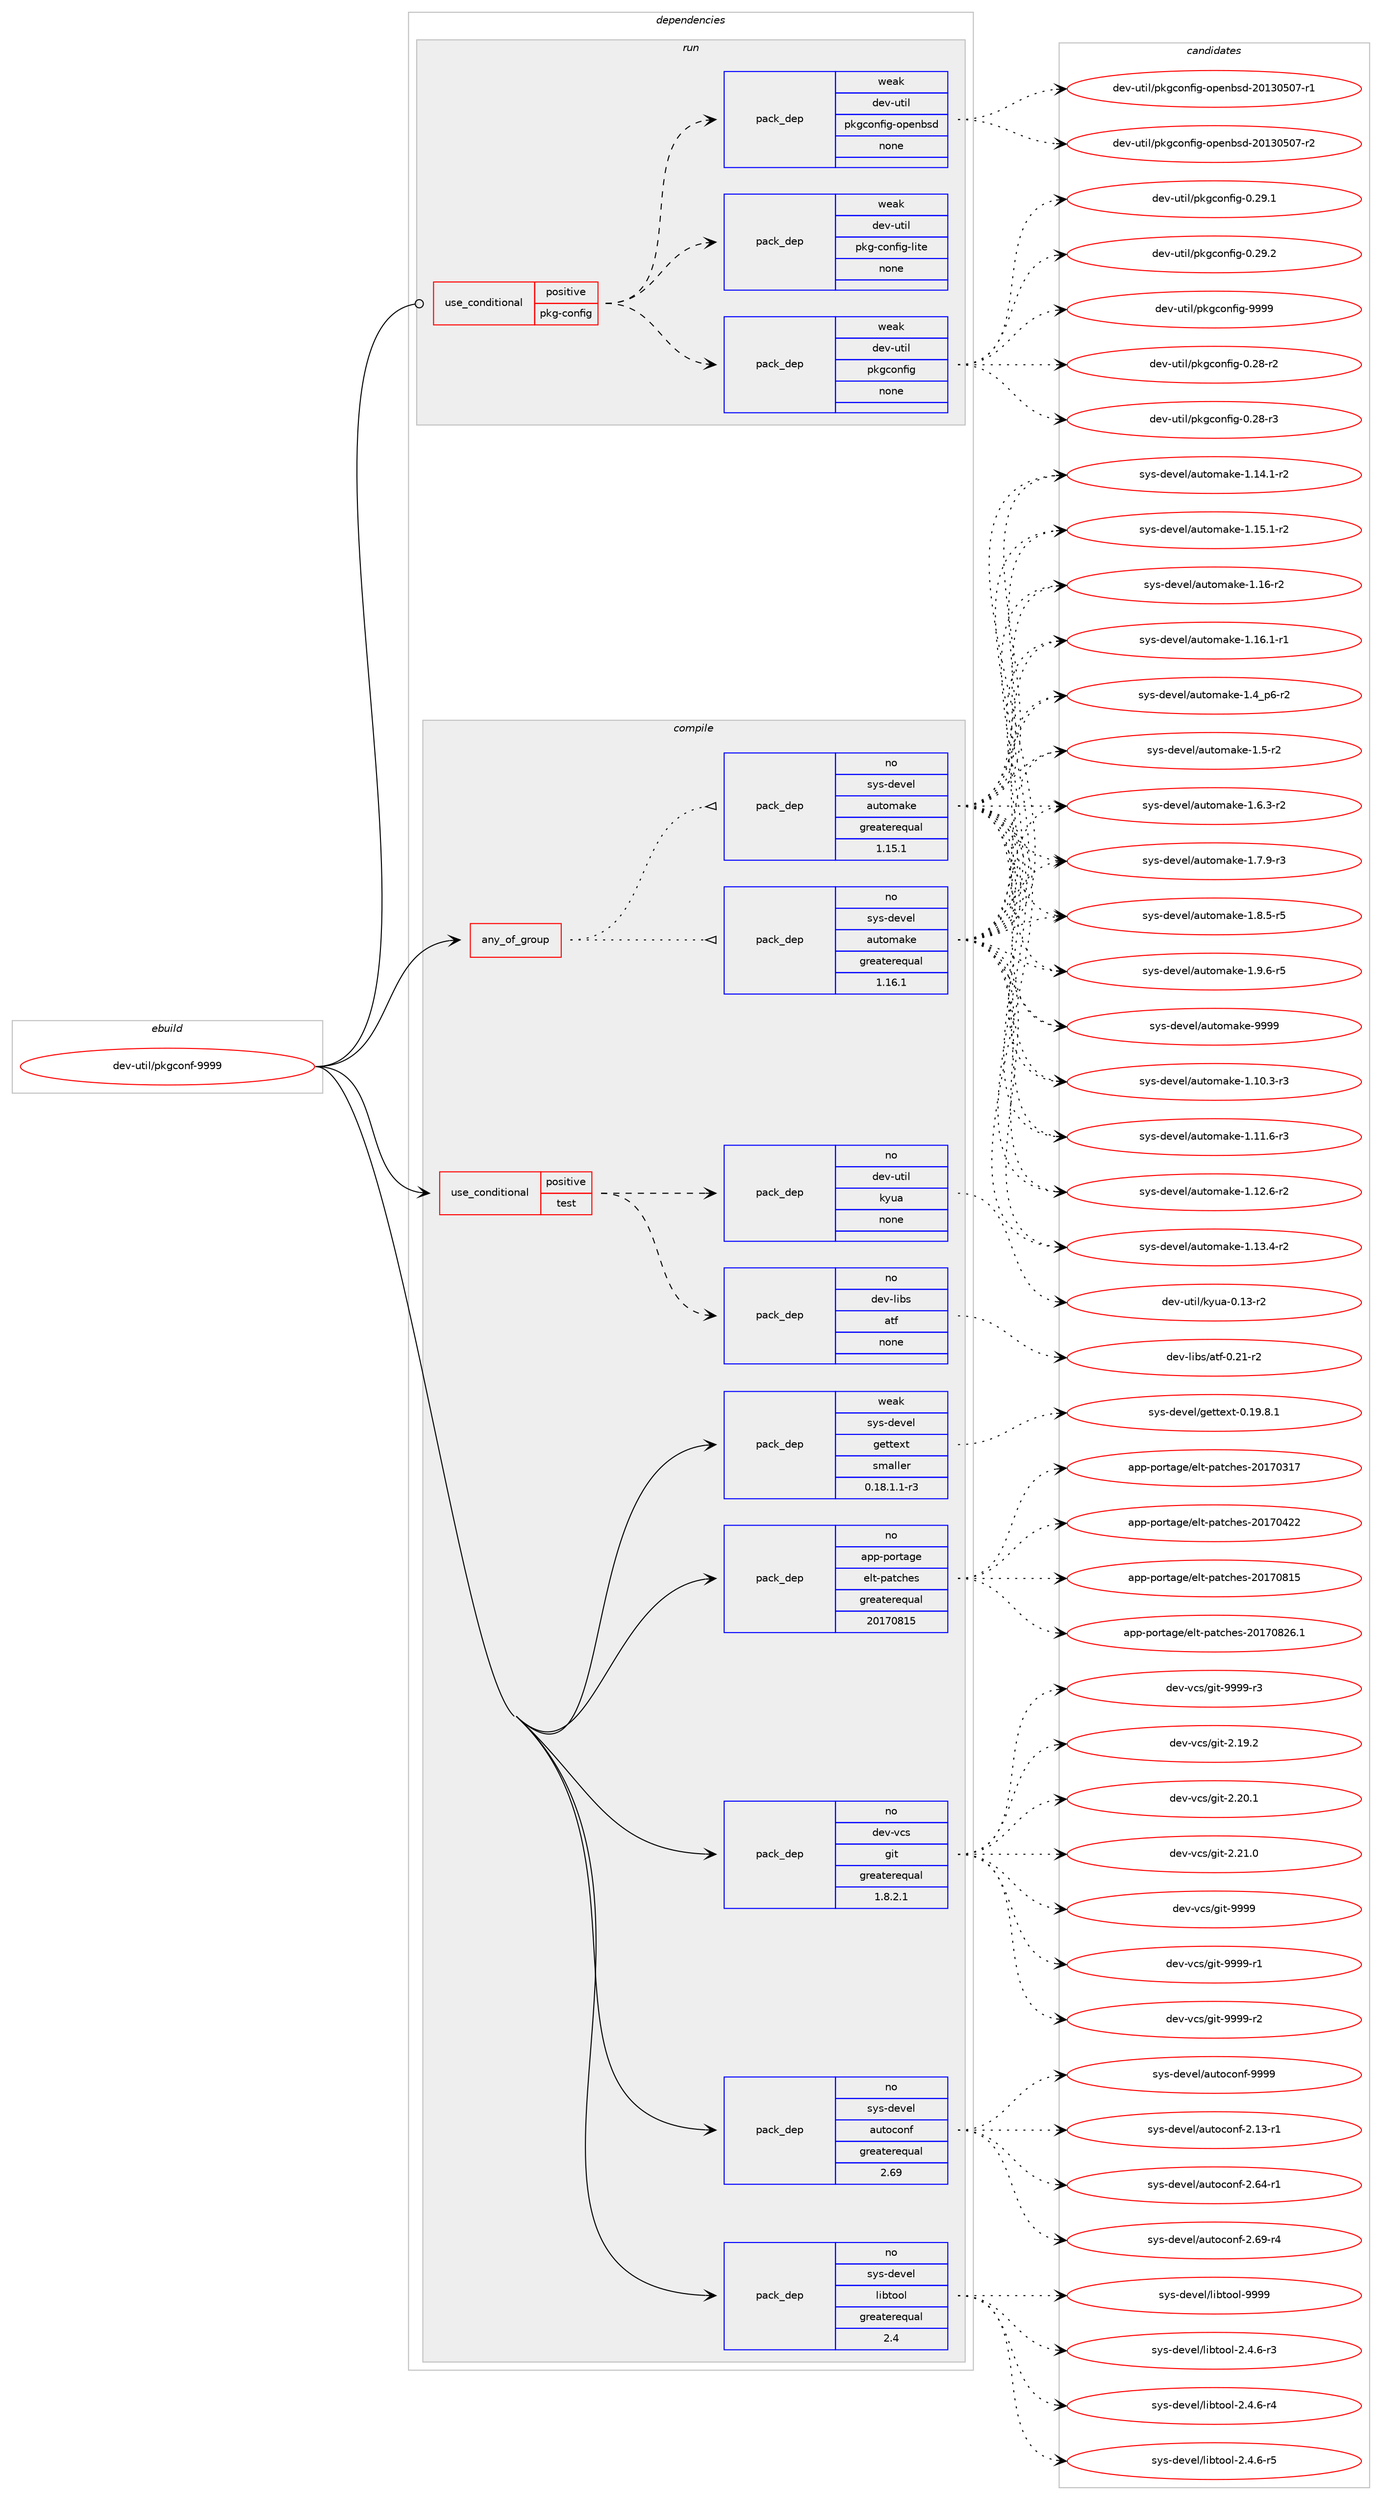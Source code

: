 digraph prolog {

# *************
# Graph options
# *************

newrank=true;
concentrate=true;
compound=true;
graph [rankdir=LR,fontname=Helvetica,fontsize=10,ranksep=1.5];#, ranksep=2.5, nodesep=0.2];
edge  [arrowhead=vee];
node  [fontname=Helvetica,fontsize=10];

# **********
# The ebuild
# **********

subgraph cluster_leftcol {
color=gray;
rank=same;
label=<<i>ebuild</i>>;
id [label="dev-util/pkgconf-9999", color=red, width=4, href="../dev-util/pkgconf-9999.svg"];
}

# ****************
# The dependencies
# ****************

subgraph cluster_midcol {
color=gray;
label=<<i>dependencies</i>>;
subgraph cluster_compile {
fillcolor="#eeeeee";
style=filled;
label=<<i>compile</i>>;
subgraph any23105 {
dependency1548336 [label=<<TABLE BORDER="0" CELLBORDER="1" CELLSPACING="0" CELLPADDING="4"><TR><TD CELLPADDING="10">any_of_group</TD></TR></TABLE>>, shape=none, color=red];subgraph pack1099722 {
dependency1548337 [label=<<TABLE BORDER="0" CELLBORDER="1" CELLSPACING="0" CELLPADDING="4" WIDTH="220"><TR><TD ROWSPAN="6" CELLPADDING="30">pack_dep</TD></TR><TR><TD WIDTH="110">no</TD></TR><TR><TD>sys-devel</TD></TR><TR><TD>automake</TD></TR><TR><TD>greaterequal</TD></TR><TR><TD>1.16.1</TD></TR></TABLE>>, shape=none, color=blue];
}
dependency1548336:e -> dependency1548337:w [weight=20,style="dotted",arrowhead="oinv"];
subgraph pack1099723 {
dependency1548338 [label=<<TABLE BORDER="0" CELLBORDER="1" CELLSPACING="0" CELLPADDING="4" WIDTH="220"><TR><TD ROWSPAN="6" CELLPADDING="30">pack_dep</TD></TR><TR><TD WIDTH="110">no</TD></TR><TR><TD>sys-devel</TD></TR><TR><TD>automake</TD></TR><TR><TD>greaterequal</TD></TR><TR><TD>1.15.1</TD></TR></TABLE>>, shape=none, color=blue];
}
dependency1548336:e -> dependency1548338:w [weight=20,style="dotted",arrowhead="oinv"];
}
id:e -> dependency1548336:w [weight=20,style="solid",arrowhead="vee"];
subgraph cond424916 {
dependency1548339 [label=<<TABLE BORDER="0" CELLBORDER="1" CELLSPACING="0" CELLPADDING="4"><TR><TD ROWSPAN="3" CELLPADDING="10">use_conditional</TD></TR><TR><TD>positive</TD></TR><TR><TD>test</TD></TR></TABLE>>, shape=none, color=red];
subgraph pack1099724 {
dependency1548340 [label=<<TABLE BORDER="0" CELLBORDER="1" CELLSPACING="0" CELLPADDING="4" WIDTH="220"><TR><TD ROWSPAN="6" CELLPADDING="30">pack_dep</TD></TR><TR><TD WIDTH="110">no</TD></TR><TR><TD>dev-libs</TD></TR><TR><TD>atf</TD></TR><TR><TD>none</TD></TR><TR><TD></TD></TR></TABLE>>, shape=none, color=blue];
}
dependency1548339:e -> dependency1548340:w [weight=20,style="dashed",arrowhead="vee"];
subgraph pack1099725 {
dependency1548341 [label=<<TABLE BORDER="0" CELLBORDER="1" CELLSPACING="0" CELLPADDING="4" WIDTH="220"><TR><TD ROWSPAN="6" CELLPADDING="30">pack_dep</TD></TR><TR><TD WIDTH="110">no</TD></TR><TR><TD>dev-util</TD></TR><TR><TD>kyua</TD></TR><TR><TD>none</TD></TR><TR><TD></TD></TR></TABLE>>, shape=none, color=blue];
}
dependency1548339:e -> dependency1548341:w [weight=20,style="dashed",arrowhead="vee"];
}
id:e -> dependency1548339:w [weight=20,style="solid",arrowhead="vee"];
subgraph pack1099726 {
dependency1548342 [label=<<TABLE BORDER="0" CELLBORDER="1" CELLSPACING="0" CELLPADDING="4" WIDTH="220"><TR><TD ROWSPAN="6" CELLPADDING="30">pack_dep</TD></TR><TR><TD WIDTH="110">no</TD></TR><TR><TD>app-portage</TD></TR><TR><TD>elt-patches</TD></TR><TR><TD>greaterequal</TD></TR><TR><TD>20170815</TD></TR></TABLE>>, shape=none, color=blue];
}
id:e -> dependency1548342:w [weight=20,style="solid",arrowhead="vee"];
subgraph pack1099727 {
dependency1548343 [label=<<TABLE BORDER="0" CELLBORDER="1" CELLSPACING="0" CELLPADDING="4" WIDTH="220"><TR><TD ROWSPAN="6" CELLPADDING="30">pack_dep</TD></TR><TR><TD WIDTH="110">no</TD></TR><TR><TD>dev-vcs</TD></TR><TR><TD>git</TD></TR><TR><TD>greaterequal</TD></TR><TR><TD>1.8.2.1</TD></TR></TABLE>>, shape=none, color=blue];
}
id:e -> dependency1548343:w [weight=20,style="solid",arrowhead="vee"];
subgraph pack1099728 {
dependency1548344 [label=<<TABLE BORDER="0" CELLBORDER="1" CELLSPACING="0" CELLPADDING="4" WIDTH="220"><TR><TD ROWSPAN="6" CELLPADDING="30">pack_dep</TD></TR><TR><TD WIDTH="110">no</TD></TR><TR><TD>sys-devel</TD></TR><TR><TD>autoconf</TD></TR><TR><TD>greaterequal</TD></TR><TR><TD>2.69</TD></TR></TABLE>>, shape=none, color=blue];
}
id:e -> dependency1548344:w [weight=20,style="solid",arrowhead="vee"];
subgraph pack1099729 {
dependency1548345 [label=<<TABLE BORDER="0" CELLBORDER="1" CELLSPACING="0" CELLPADDING="4" WIDTH="220"><TR><TD ROWSPAN="6" CELLPADDING="30">pack_dep</TD></TR><TR><TD WIDTH="110">no</TD></TR><TR><TD>sys-devel</TD></TR><TR><TD>libtool</TD></TR><TR><TD>greaterequal</TD></TR><TR><TD>2.4</TD></TR></TABLE>>, shape=none, color=blue];
}
id:e -> dependency1548345:w [weight=20,style="solid",arrowhead="vee"];
subgraph pack1099730 {
dependency1548346 [label=<<TABLE BORDER="0" CELLBORDER="1" CELLSPACING="0" CELLPADDING="4" WIDTH="220"><TR><TD ROWSPAN="6" CELLPADDING="30">pack_dep</TD></TR><TR><TD WIDTH="110">weak</TD></TR><TR><TD>sys-devel</TD></TR><TR><TD>gettext</TD></TR><TR><TD>smaller</TD></TR><TR><TD>0.18.1.1-r3</TD></TR></TABLE>>, shape=none, color=blue];
}
id:e -> dependency1548346:w [weight=20,style="solid",arrowhead="vee"];
}
subgraph cluster_compileandrun {
fillcolor="#eeeeee";
style=filled;
label=<<i>compile and run</i>>;
}
subgraph cluster_run {
fillcolor="#eeeeee";
style=filled;
label=<<i>run</i>>;
subgraph cond424917 {
dependency1548347 [label=<<TABLE BORDER="0" CELLBORDER="1" CELLSPACING="0" CELLPADDING="4"><TR><TD ROWSPAN="3" CELLPADDING="10">use_conditional</TD></TR><TR><TD>positive</TD></TR><TR><TD>pkg-config</TD></TR></TABLE>>, shape=none, color=red];
subgraph pack1099731 {
dependency1548348 [label=<<TABLE BORDER="0" CELLBORDER="1" CELLSPACING="0" CELLPADDING="4" WIDTH="220"><TR><TD ROWSPAN="6" CELLPADDING="30">pack_dep</TD></TR><TR><TD WIDTH="110">weak</TD></TR><TR><TD>dev-util</TD></TR><TR><TD>pkgconfig</TD></TR><TR><TD>none</TD></TR><TR><TD></TD></TR></TABLE>>, shape=none, color=blue];
}
dependency1548347:e -> dependency1548348:w [weight=20,style="dashed",arrowhead="vee"];
subgraph pack1099732 {
dependency1548349 [label=<<TABLE BORDER="0" CELLBORDER="1" CELLSPACING="0" CELLPADDING="4" WIDTH="220"><TR><TD ROWSPAN="6" CELLPADDING="30">pack_dep</TD></TR><TR><TD WIDTH="110">weak</TD></TR><TR><TD>dev-util</TD></TR><TR><TD>pkg-config-lite</TD></TR><TR><TD>none</TD></TR><TR><TD></TD></TR></TABLE>>, shape=none, color=blue];
}
dependency1548347:e -> dependency1548349:w [weight=20,style="dashed",arrowhead="vee"];
subgraph pack1099733 {
dependency1548350 [label=<<TABLE BORDER="0" CELLBORDER="1" CELLSPACING="0" CELLPADDING="4" WIDTH="220"><TR><TD ROWSPAN="6" CELLPADDING="30">pack_dep</TD></TR><TR><TD WIDTH="110">weak</TD></TR><TR><TD>dev-util</TD></TR><TR><TD>pkgconfig-openbsd</TD></TR><TR><TD>none</TD></TR><TR><TD></TD></TR></TABLE>>, shape=none, color=blue];
}
dependency1548347:e -> dependency1548350:w [weight=20,style="dashed",arrowhead="vee"];
}
id:e -> dependency1548347:w [weight=20,style="solid",arrowhead="odot"];
}
}

# **************
# The candidates
# **************

subgraph cluster_choices {
rank=same;
color=gray;
label=<<i>candidates</i>>;

subgraph choice1099722 {
color=black;
nodesep=1;
choice11512111545100101118101108479711711611110997107101454946494846514511451 [label="sys-devel/automake-1.10.3-r3", color=red, width=4,href="../sys-devel/automake-1.10.3-r3.svg"];
choice11512111545100101118101108479711711611110997107101454946494946544511451 [label="sys-devel/automake-1.11.6-r3", color=red, width=4,href="../sys-devel/automake-1.11.6-r3.svg"];
choice11512111545100101118101108479711711611110997107101454946495046544511450 [label="sys-devel/automake-1.12.6-r2", color=red, width=4,href="../sys-devel/automake-1.12.6-r2.svg"];
choice11512111545100101118101108479711711611110997107101454946495146524511450 [label="sys-devel/automake-1.13.4-r2", color=red, width=4,href="../sys-devel/automake-1.13.4-r2.svg"];
choice11512111545100101118101108479711711611110997107101454946495246494511450 [label="sys-devel/automake-1.14.1-r2", color=red, width=4,href="../sys-devel/automake-1.14.1-r2.svg"];
choice11512111545100101118101108479711711611110997107101454946495346494511450 [label="sys-devel/automake-1.15.1-r2", color=red, width=4,href="../sys-devel/automake-1.15.1-r2.svg"];
choice1151211154510010111810110847971171161111099710710145494649544511450 [label="sys-devel/automake-1.16-r2", color=red, width=4,href="../sys-devel/automake-1.16-r2.svg"];
choice11512111545100101118101108479711711611110997107101454946495446494511449 [label="sys-devel/automake-1.16.1-r1", color=red, width=4,href="../sys-devel/automake-1.16.1-r1.svg"];
choice115121115451001011181011084797117116111109971071014549465295112544511450 [label="sys-devel/automake-1.4_p6-r2", color=red, width=4,href="../sys-devel/automake-1.4_p6-r2.svg"];
choice11512111545100101118101108479711711611110997107101454946534511450 [label="sys-devel/automake-1.5-r2", color=red, width=4,href="../sys-devel/automake-1.5-r2.svg"];
choice115121115451001011181011084797117116111109971071014549465446514511450 [label="sys-devel/automake-1.6.3-r2", color=red, width=4,href="../sys-devel/automake-1.6.3-r2.svg"];
choice115121115451001011181011084797117116111109971071014549465546574511451 [label="sys-devel/automake-1.7.9-r3", color=red, width=4,href="../sys-devel/automake-1.7.9-r3.svg"];
choice115121115451001011181011084797117116111109971071014549465646534511453 [label="sys-devel/automake-1.8.5-r5", color=red, width=4,href="../sys-devel/automake-1.8.5-r5.svg"];
choice115121115451001011181011084797117116111109971071014549465746544511453 [label="sys-devel/automake-1.9.6-r5", color=red, width=4,href="../sys-devel/automake-1.9.6-r5.svg"];
choice115121115451001011181011084797117116111109971071014557575757 [label="sys-devel/automake-9999", color=red, width=4,href="../sys-devel/automake-9999.svg"];
dependency1548337:e -> choice11512111545100101118101108479711711611110997107101454946494846514511451:w [style=dotted,weight="100"];
dependency1548337:e -> choice11512111545100101118101108479711711611110997107101454946494946544511451:w [style=dotted,weight="100"];
dependency1548337:e -> choice11512111545100101118101108479711711611110997107101454946495046544511450:w [style=dotted,weight="100"];
dependency1548337:e -> choice11512111545100101118101108479711711611110997107101454946495146524511450:w [style=dotted,weight="100"];
dependency1548337:e -> choice11512111545100101118101108479711711611110997107101454946495246494511450:w [style=dotted,weight="100"];
dependency1548337:e -> choice11512111545100101118101108479711711611110997107101454946495346494511450:w [style=dotted,weight="100"];
dependency1548337:e -> choice1151211154510010111810110847971171161111099710710145494649544511450:w [style=dotted,weight="100"];
dependency1548337:e -> choice11512111545100101118101108479711711611110997107101454946495446494511449:w [style=dotted,weight="100"];
dependency1548337:e -> choice115121115451001011181011084797117116111109971071014549465295112544511450:w [style=dotted,weight="100"];
dependency1548337:e -> choice11512111545100101118101108479711711611110997107101454946534511450:w [style=dotted,weight="100"];
dependency1548337:e -> choice115121115451001011181011084797117116111109971071014549465446514511450:w [style=dotted,weight="100"];
dependency1548337:e -> choice115121115451001011181011084797117116111109971071014549465546574511451:w [style=dotted,weight="100"];
dependency1548337:e -> choice115121115451001011181011084797117116111109971071014549465646534511453:w [style=dotted,weight="100"];
dependency1548337:e -> choice115121115451001011181011084797117116111109971071014549465746544511453:w [style=dotted,weight="100"];
dependency1548337:e -> choice115121115451001011181011084797117116111109971071014557575757:w [style=dotted,weight="100"];
}
subgraph choice1099723 {
color=black;
nodesep=1;
choice11512111545100101118101108479711711611110997107101454946494846514511451 [label="sys-devel/automake-1.10.3-r3", color=red, width=4,href="../sys-devel/automake-1.10.3-r3.svg"];
choice11512111545100101118101108479711711611110997107101454946494946544511451 [label="sys-devel/automake-1.11.6-r3", color=red, width=4,href="../sys-devel/automake-1.11.6-r3.svg"];
choice11512111545100101118101108479711711611110997107101454946495046544511450 [label="sys-devel/automake-1.12.6-r2", color=red, width=4,href="../sys-devel/automake-1.12.6-r2.svg"];
choice11512111545100101118101108479711711611110997107101454946495146524511450 [label="sys-devel/automake-1.13.4-r2", color=red, width=4,href="../sys-devel/automake-1.13.4-r2.svg"];
choice11512111545100101118101108479711711611110997107101454946495246494511450 [label="sys-devel/automake-1.14.1-r2", color=red, width=4,href="../sys-devel/automake-1.14.1-r2.svg"];
choice11512111545100101118101108479711711611110997107101454946495346494511450 [label="sys-devel/automake-1.15.1-r2", color=red, width=4,href="../sys-devel/automake-1.15.1-r2.svg"];
choice1151211154510010111810110847971171161111099710710145494649544511450 [label="sys-devel/automake-1.16-r2", color=red, width=4,href="../sys-devel/automake-1.16-r2.svg"];
choice11512111545100101118101108479711711611110997107101454946495446494511449 [label="sys-devel/automake-1.16.1-r1", color=red, width=4,href="../sys-devel/automake-1.16.1-r1.svg"];
choice115121115451001011181011084797117116111109971071014549465295112544511450 [label="sys-devel/automake-1.4_p6-r2", color=red, width=4,href="../sys-devel/automake-1.4_p6-r2.svg"];
choice11512111545100101118101108479711711611110997107101454946534511450 [label="sys-devel/automake-1.5-r2", color=red, width=4,href="../sys-devel/automake-1.5-r2.svg"];
choice115121115451001011181011084797117116111109971071014549465446514511450 [label="sys-devel/automake-1.6.3-r2", color=red, width=4,href="../sys-devel/automake-1.6.3-r2.svg"];
choice115121115451001011181011084797117116111109971071014549465546574511451 [label="sys-devel/automake-1.7.9-r3", color=red, width=4,href="../sys-devel/automake-1.7.9-r3.svg"];
choice115121115451001011181011084797117116111109971071014549465646534511453 [label="sys-devel/automake-1.8.5-r5", color=red, width=4,href="../sys-devel/automake-1.8.5-r5.svg"];
choice115121115451001011181011084797117116111109971071014549465746544511453 [label="sys-devel/automake-1.9.6-r5", color=red, width=4,href="../sys-devel/automake-1.9.6-r5.svg"];
choice115121115451001011181011084797117116111109971071014557575757 [label="sys-devel/automake-9999", color=red, width=4,href="../sys-devel/automake-9999.svg"];
dependency1548338:e -> choice11512111545100101118101108479711711611110997107101454946494846514511451:w [style=dotted,weight="100"];
dependency1548338:e -> choice11512111545100101118101108479711711611110997107101454946494946544511451:w [style=dotted,weight="100"];
dependency1548338:e -> choice11512111545100101118101108479711711611110997107101454946495046544511450:w [style=dotted,weight="100"];
dependency1548338:e -> choice11512111545100101118101108479711711611110997107101454946495146524511450:w [style=dotted,weight="100"];
dependency1548338:e -> choice11512111545100101118101108479711711611110997107101454946495246494511450:w [style=dotted,weight="100"];
dependency1548338:e -> choice11512111545100101118101108479711711611110997107101454946495346494511450:w [style=dotted,weight="100"];
dependency1548338:e -> choice1151211154510010111810110847971171161111099710710145494649544511450:w [style=dotted,weight="100"];
dependency1548338:e -> choice11512111545100101118101108479711711611110997107101454946495446494511449:w [style=dotted,weight="100"];
dependency1548338:e -> choice115121115451001011181011084797117116111109971071014549465295112544511450:w [style=dotted,weight="100"];
dependency1548338:e -> choice11512111545100101118101108479711711611110997107101454946534511450:w [style=dotted,weight="100"];
dependency1548338:e -> choice115121115451001011181011084797117116111109971071014549465446514511450:w [style=dotted,weight="100"];
dependency1548338:e -> choice115121115451001011181011084797117116111109971071014549465546574511451:w [style=dotted,weight="100"];
dependency1548338:e -> choice115121115451001011181011084797117116111109971071014549465646534511453:w [style=dotted,weight="100"];
dependency1548338:e -> choice115121115451001011181011084797117116111109971071014549465746544511453:w [style=dotted,weight="100"];
dependency1548338:e -> choice115121115451001011181011084797117116111109971071014557575757:w [style=dotted,weight="100"];
}
subgraph choice1099724 {
color=black;
nodesep=1;
choice1001011184510810598115479711610245484650494511450 [label="dev-libs/atf-0.21-r2", color=red, width=4,href="../dev-libs/atf-0.21-r2.svg"];
dependency1548340:e -> choice1001011184510810598115479711610245484650494511450:w [style=dotted,weight="100"];
}
subgraph choice1099725 {
color=black;
nodesep=1;
choice10010111845117116105108471071211179745484649514511450 [label="dev-util/kyua-0.13-r2", color=red, width=4,href="../dev-util/kyua-0.13-r2.svg"];
dependency1548341:e -> choice10010111845117116105108471071211179745484649514511450:w [style=dotted,weight="100"];
}
subgraph choice1099726 {
color=black;
nodesep=1;
choice97112112451121111141169710310147101108116451129711699104101115455048495548514955 [label="app-portage/elt-patches-20170317", color=red, width=4,href="../app-portage/elt-patches-20170317.svg"];
choice97112112451121111141169710310147101108116451129711699104101115455048495548525050 [label="app-portage/elt-patches-20170422", color=red, width=4,href="../app-portage/elt-patches-20170422.svg"];
choice97112112451121111141169710310147101108116451129711699104101115455048495548564953 [label="app-portage/elt-patches-20170815", color=red, width=4,href="../app-portage/elt-patches-20170815.svg"];
choice971121124511211111411697103101471011081164511297116991041011154550484955485650544649 [label="app-portage/elt-patches-20170826.1", color=red, width=4,href="../app-portage/elt-patches-20170826.1.svg"];
dependency1548342:e -> choice97112112451121111141169710310147101108116451129711699104101115455048495548514955:w [style=dotted,weight="100"];
dependency1548342:e -> choice97112112451121111141169710310147101108116451129711699104101115455048495548525050:w [style=dotted,weight="100"];
dependency1548342:e -> choice97112112451121111141169710310147101108116451129711699104101115455048495548564953:w [style=dotted,weight="100"];
dependency1548342:e -> choice971121124511211111411697103101471011081164511297116991041011154550484955485650544649:w [style=dotted,weight="100"];
}
subgraph choice1099727 {
color=black;
nodesep=1;
choice10010111845118991154710310511645504649574650 [label="dev-vcs/git-2.19.2", color=red, width=4,href="../dev-vcs/git-2.19.2.svg"];
choice10010111845118991154710310511645504650484649 [label="dev-vcs/git-2.20.1", color=red, width=4,href="../dev-vcs/git-2.20.1.svg"];
choice10010111845118991154710310511645504650494648 [label="dev-vcs/git-2.21.0", color=red, width=4,href="../dev-vcs/git-2.21.0.svg"];
choice1001011184511899115471031051164557575757 [label="dev-vcs/git-9999", color=red, width=4,href="../dev-vcs/git-9999.svg"];
choice10010111845118991154710310511645575757574511449 [label="dev-vcs/git-9999-r1", color=red, width=4,href="../dev-vcs/git-9999-r1.svg"];
choice10010111845118991154710310511645575757574511450 [label="dev-vcs/git-9999-r2", color=red, width=4,href="../dev-vcs/git-9999-r2.svg"];
choice10010111845118991154710310511645575757574511451 [label="dev-vcs/git-9999-r3", color=red, width=4,href="../dev-vcs/git-9999-r3.svg"];
dependency1548343:e -> choice10010111845118991154710310511645504649574650:w [style=dotted,weight="100"];
dependency1548343:e -> choice10010111845118991154710310511645504650484649:w [style=dotted,weight="100"];
dependency1548343:e -> choice10010111845118991154710310511645504650494648:w [style=dotted,weight="100"];
dependency1548343:e -> choice1001011184511899115471031051164557575757:w [style=dotted,weight="100"];
dependency1548343:e -> choice10010111845118991154710310511645575757574511449:w [style=dotted,weight="100"];
dependency1548343:e -> choice10010111845118991154710310511645575757574511450:w [style=dotted,weight="100"];
dependency1548343:e -> choice10010111845118991154710310511645575757574511451:w [style=dotted,weight="100"];
}
subgraph choice1099728 {
color=black;
nodesep=1;
choice1151211154510010111810110847971171161119911111010245504649514511449 [label="sys-devel/autoconf-2.13-r1", color=red, width=4,href="../sys-devel/autoconf-2.13-r1.svg"];
choice1151211154510010111810110847971171161119911111010245504654524511449 [label="sys-devel/autoconf-2.64-r1", color=red, width=4,href="../sys-devel/autoconf-2.64-r1.svg"];
choice1151211154510010111810110847971171161119911111010245504654574511452 [label="sys-devel/autoconf-2.69-r4", color=red, width=4,href="../sys-devel/autoconf-2.69-r4.svg"];
choice115121115451001011181011084797117116111991111101024557575757 [label="sys-devel/autoconf-9999", color=red, width=4,href="../sys-devel/autoconf-9999.svg"];
dependency1548344:e -> choice1151211154510010111810110847971171161119911111010245504649514511449:w [style=dotted,weight="100"];
dependency1548344:e -> choice1151211154510010111810110847971171161119911111010245504654524511449:w [style=dotted,weight="100"];
dependency1548344:e -> choice1151211154510010111810110847971171161119911111010245504654574511452:w [style=dotted,weight="100"];
dependency1548344:e -> choice115121115451001011181011084797117116111991111101024557575757:w [style=dotted,weight="100"];
}
subgraph choice1099729 {
color=black;
nodesep=1;
choice1151211154510010111810110847108105981161111111084550465246544511451 [label="sys-devel/libtool-2.4.6-r3", color=red, width=4,href="../sys-devel/libtool-2.4.6-r3.svg"];
choice1151211154510010111810110847108105981161111111084550465246544511452 [label="sys-devel/libtool-2.4.6-r4", color=red, width=4,href="../sys-devel/libtool-2.4.6-r4.svg"];
choice1151211154510010111810110847108105981161111111084550465246544511453 [label="sys-devel/libtool-2.4.6-r5", color=red, width=4,href="../sys-devel/libtool-2.4.6-r5.svg"];
choice1151211154510010111810110847108105981161111111084557575757 [label="sys-devel/libtool-9999", color=red, width=4,href="../sys-devel/libtool-9999.svg"];
dependency1548345:e -> choice1151211154510010111810110847108105981161111111084550465246544511451:w [style=dotted,weight="100"];
dependency1548345:e -> choice1151211154510010111810110847108105981161111111084550465246544511452:w [style=dotted,weight="100"];
dependency1548345:e -> choice1151211154510010111810110847108105981161111111084550465246544511453:w [style=dotted,weight="100"];
dependency1548345:e -> choice1151211154510010111810110847108105981161111111084557575757:w [style=dotted,weight="100"];
}
subgraph choice1099730 {
color=black;
nodesep=1;
choice1151211154510010111810110847103101116116101120116454846495746564649 [label="sys-devel/gettext-0.19.8.1", color=red, width=4,href="../sys-devel/gettext-0.19.8.1.svg"];
dependency1548346:e -> choice1151211154510010111810110847103101116116101120116454846495746564649:w [style=dotted,weight="100"];
}
subgraph choice1099731 {
color=black;
nodesep=1;
choice10010111845117116105108471121071039911111010210510345484650564511450 [label="dev-util/pkgconfig-0.28-r2", color=red, width=4,href="../dev-util/pkgconfig-0.28-r2.svg"];
choice10010111845117116105108471121071039911111010210510345484650564511451 [label="dev-util/pkgconfig-0.28-r3", color=red, width=4,href="../dev-util/pkgconfig-0.28-r3.svg"];
choice10010111845117116105108471121071039911111010210510345484650574649 [label="dev-util/pkgconfig-0.29.1", color=red, width=4,href="../dev-util/pkgconfig-0.29.1.svg"];
choice10010111845117116105108471121071039911111010210510345484650574650 [label="dev-util/pkgconfig-0.29.2", color=red, width=4,href="../dev-util/pkgconfig-0.29.2.svg"];
choice1001011184511711610510847112107103991111101021051034557575757 [label="dev-util/pkgconfig-9999", color=red, width=4,href="../dev-util/pkgconfig-9999.svg"];
dependency1548348:e -> choice10010111845117116105108471121071039911111010210510345484650564511450:w [style=dotted,weight="100"];
dependency1548348:e -> choice10010111845117116105108471121071039911111010210510345484650564511451:w [style=dotted,weight="100"];
dependency1548348:e -> choice10010111845117116105108471121071039911111010210510345484650574649:w [style=dotted,weight="100"];
dependency1548348:e -> choice10010111845117116105108471121071039911111010210510345484650574650:w [style=dotted,weight="100"];
dependency1548348:e -> choice1001011184511711610510847112107103991111101021051034557575757:w [style=dotted,weight="100"];
}
subgraph choice1099732 {
color=black;
nodesep=1;
}
subgraph choice1099733 {
color=black;
nodesep=1;
choice10010111845117116105108471121071039911111010210510345111112101110981151004550484951485348554511449 [label="dev-util/pkgconfig-openbsd-20130507-r1", color=red, width=4,href="../dev-util/pkgconfig-openbsd-20130507-r1.svg"];
choice10010111845117116105108471121071039911111010210510345111112101110981151004550484951485348554511450 [label="dev-util/pkgconfig-openbsd-20130507-r2", color=red, width=4,href="../dev-util/pkgconfig-openbsd-20130507-r2.svg"];
dependency1548350:e -> choice10010111845117116105108471121071039911111010210510345111112101110981151004550484951485348554511449:w [style=dotted,weight="100"];
dependency1548350:e -> choice10010111845117116105108471121071039911111010210510345111112101110981151004550484951485348554511450:w [style=dotted,weight="100"];
}
}

}
